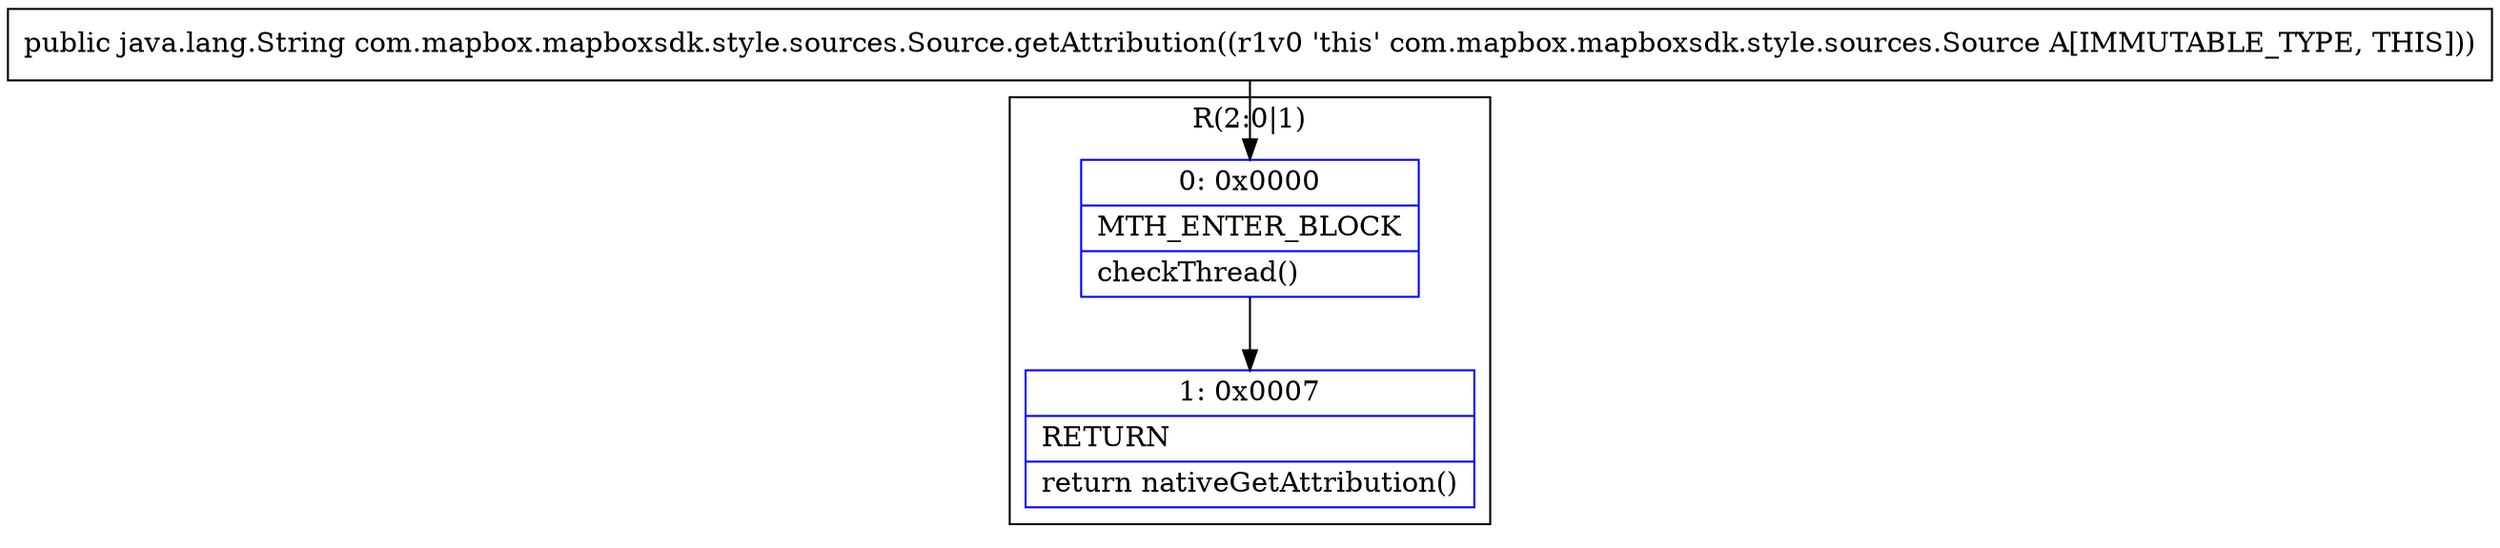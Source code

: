 digraph "CFG forcom.mapbox.mapboxsdk.style.sources.Source.getAttribution()Ljava\/lang\/String;" {
subgraph cluster_Region_119567694 {
label = "R(2:0|1)";
node [shape=record,color=blue];
Node_0 [shape=record,label="{0\:\ 0x0000|MTH_ENTER_BLOCK\l|checkThread()\l}"];
Node_1 [shape=record,label="{1\:\ 0x0007|RETURN\l|return nativeGetAttribution()\l}"];
}
MethodNode[shape=record,label="{public java.lang.String com.mapbox.mapboxsdk.style.sources.Source.getAttribution((r1v0 'this' com.mapbox.mapboxsdk.style.sources.Source A[IMMUTABLE_TYPE, THIS])) }"];
MethodNode -> Node_0;
Node_0 -> Node_1;
}

